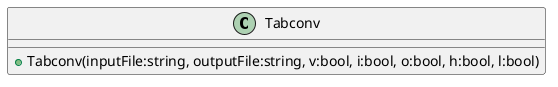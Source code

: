 @startuml
class Tabconv {
    + Tabconv(inputFile:string, outputFile:string, v:bool, i:bool, o:bool, h:bool, l:bool)
}
@enduml

